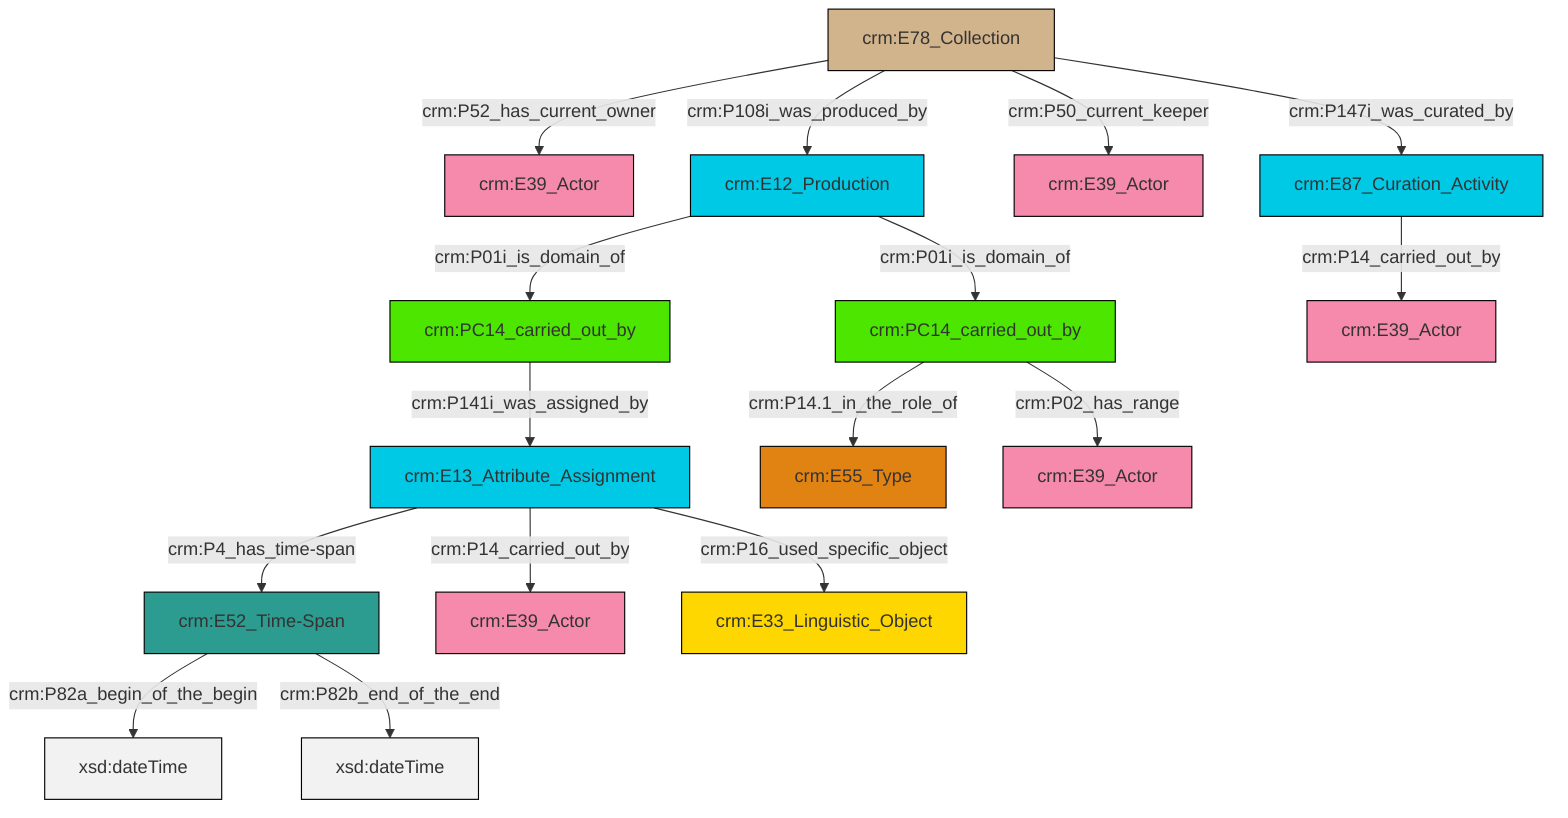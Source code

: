 graph TD
classDef Literal fill:#f2f2f2,stroke:#000000;
classDef CRM_Entity fill:#FFFFFF,stroke:#000000;
classDef Temporal_Entity fill:#00C9E6, stroke:#000000;
classDef Type fill:#E18312, stroke:#000000;
classDef Time-Span fill:#2C9C91, stroke:#000000;
classDef Appellation fill:#FFEB7F, stroke:#000000;
classDef Place fill:#008836, stroke:#000000;
classDef Persistent_Item fill:#B266B2, stroke:#000000;
classDef Conceptual_Object fill:#FFD700, stroke:#000000;
classDef Physical_Thing fill:#D2B48C, stroke:#000000;
classDef Actor fill:#f58aad, stroke:#000000;
classDef PC_Classes fill:#4ce600, stroke:#000000;
classDef Multi fill:#cccccc,stroke:#000000;

0["crm:PC14_carried_out_by"]:::PC_Classes -->|crm:P14.1_in_the_role_of| 1["crm:E55_Type"]:::Type
9["crm:E78_Collection"]:::Physical_Thing -->|crm:P52_has_current_owner| 10["crm:E39_Actor"]:::Actor
9["crm:E78_Collection"]:::Physical_Thing -->|crm:P108i_was_produced_by| 4["crm:E12_Production"]:::Temporal_Entity
9["crm:E78_Collection"]:::Physical_Thing -->|crm:P50_current_keeper| 13["crm:E39_Actor"]:::Actor
14["crm:PC14_carried_out_by"]:::PC_Classes -->|crm:P141i_was_assigned_by| 11["crm:E13_Attribute_Assignment"]:::Temporal_Entity
15["crm:E52_Time-Span"]:::Time-Span -->|crm:P82a_begin_of_the_begin| 16[xsd:dateTime]:::Literal
4["crm:E12_Production"]:::Temporal_Entity -->|crm:P01i_is_domain_of| 14["crm:PC14_carried_out_by"]:::PC_Classes
0["crm:PC14_carried_out_by"]:::PC_Classes -->|crm:P02_has_range| 17["crm:E39_Actor"]:::Actor
11["crm:E13_Attribute_Assignment"]:::Temporal_Entity -->|crm:P4_has_time-span| 15["crm:E52_Time-Span"]:::Time-Span
15["crm:E52_Time-Span"]:::Time-Span -->|crm:P82b_end_of_the_end| 20[xsd:dateTime]:::Literal
11["crm:E13_Attribute_Assignment"]:::Temporal_Entity -->|crm:P14_carried_out_by| 24["crm:E39_Actor"]:::Actor
4["crm:E12_Production"]:::Temporal_Entity -->|crm:P01i_is_domain_of| 0["crm:PC14_carried_out_by"]:::PC_Classes
11["crm:E13_Attribute_Assignment"]:::Temporal_Entity -->|crm:P16_used_specific_object| 21["crm:E33_Linguistic_Object"]:::Conceptual_Object
9["crm:E78_Collection"]:::Physical_Thing -->|crm:P147i_was_curated_by| 6["crm:E87_Curation_Activity"]:::Temporal_Entity
6["crm:E87_Curation_Activity"]:::Temporal_Entity -->|crm:P14_carried_out_by| 2["crm:E39_Actor"]:::Actor